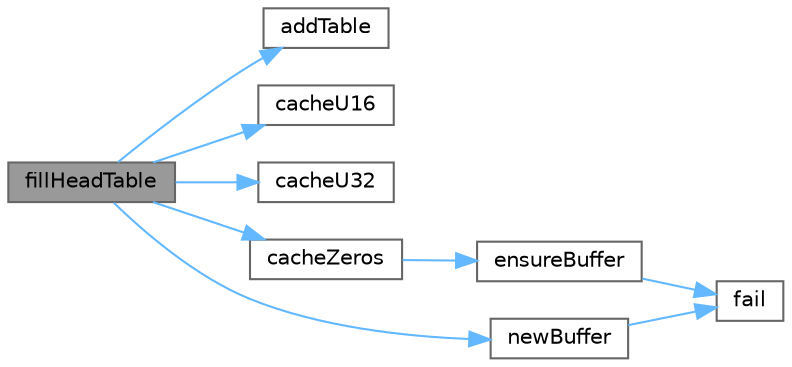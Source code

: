 digraph "fillHeadTable"
{
 // LATEX_PDF_SIZE
  bgcolor="transparent";
  edge [fontname=Helvetica,fontsize=10,labelfontname=Helvetica,labelfontsize=10];
  node [fontname=Helvetica,fontsize=10,shape=box,height=0.2,width=0.4];
  rankdir="LR";
  Node1 [label="fillHeadTable",height=0.2,width=0.4,color="gray40", fillcolor="grey60", style="filled", fontcolor="black",tooltip="Fill a \"head\" font table."];
  Node1 -> Node2 [color="steelblue1",style="solid"];
  Node2 [label="addTable",height=0.2,width=0.4,color="grey40", fillcolor="white", style="filled",URL="$hex2otf_8c.html#a1fab24bb2d2b38b68a38ec871afc3f9c",tooltip="Add a TrueType or OpenType table to the font."];
  Node1 -> Node3 [color="steelblue1",style="solid"];
  Node3 [label="cacheU16",height=0.2,width=0.4,color="grey40", fillcolor="white", style="filled",URL="$hex2otf_8c.html#a07b29528c561e5852a228c98391225f7",tooltip="Append two unsigned bytes to the end of a byte array."];
  Node1 -> Node4 [color="steelblue1",style="solid"];
  Node4 [label="cacheU32",height=0.2,width=0.4,color="grey40", fillcolor="white", style="filled",URL="$hex2otf_8c.html#a051a88b0ac4eb063945b84e2242408ea",tooltip="Append four unsigned bytes to the end of a byte array."];
  Node1 -> Node5 [color="steelblue1",style="solid"];
  Node5 [label="cacheZeros",height=0.2,width=0.4,color="grey40", fillcolor="white", style="filled",URL="$hex2otf_8c.html#a0d4560c5d562d31a33f092bb579f8397",tooltip="Append 1 to 4 bytes of zeroes to a buffer, for padding."];
  Node5 -> Node6 [color="steelblue1",style="solid"];
  Node6 [label="ensureBuffer",height=0.2,width=0.4,color="grey40", fillcolor="white", style="filled",URL="$hex2otf_8c.html#ae32c0f82cbb6a4d8ece0559f1c7b74f4",tooltip="Ensure that the buffer has at least the specified minimum size."];
  Node6 -> Node7 [color="steelblue1",style="solid"];
  Node7 [label="fail",height=0.2,width=0.4,color="grey40", fillcolor="white", style="filled",URL="$hex2otf_8c.html#a2f5976201b1e630a94045f04a0348572",tooltip="Print an error message on stderr, then exit."];
  Node1 -> Node8 [color="steelblue1",style="solid"];
  Node8 [label="newBuffer",height=0.2,width=0.4,color="grey40", fillcolor="white", style="filled",URL="$hex2otf_8c.html#ae8310060f5a9b7cefb84d0bb1b459b64",tooltip="Create a new buffer."];
  Node8 -> Node7 [color="steelblue1",style="solid"];
}
